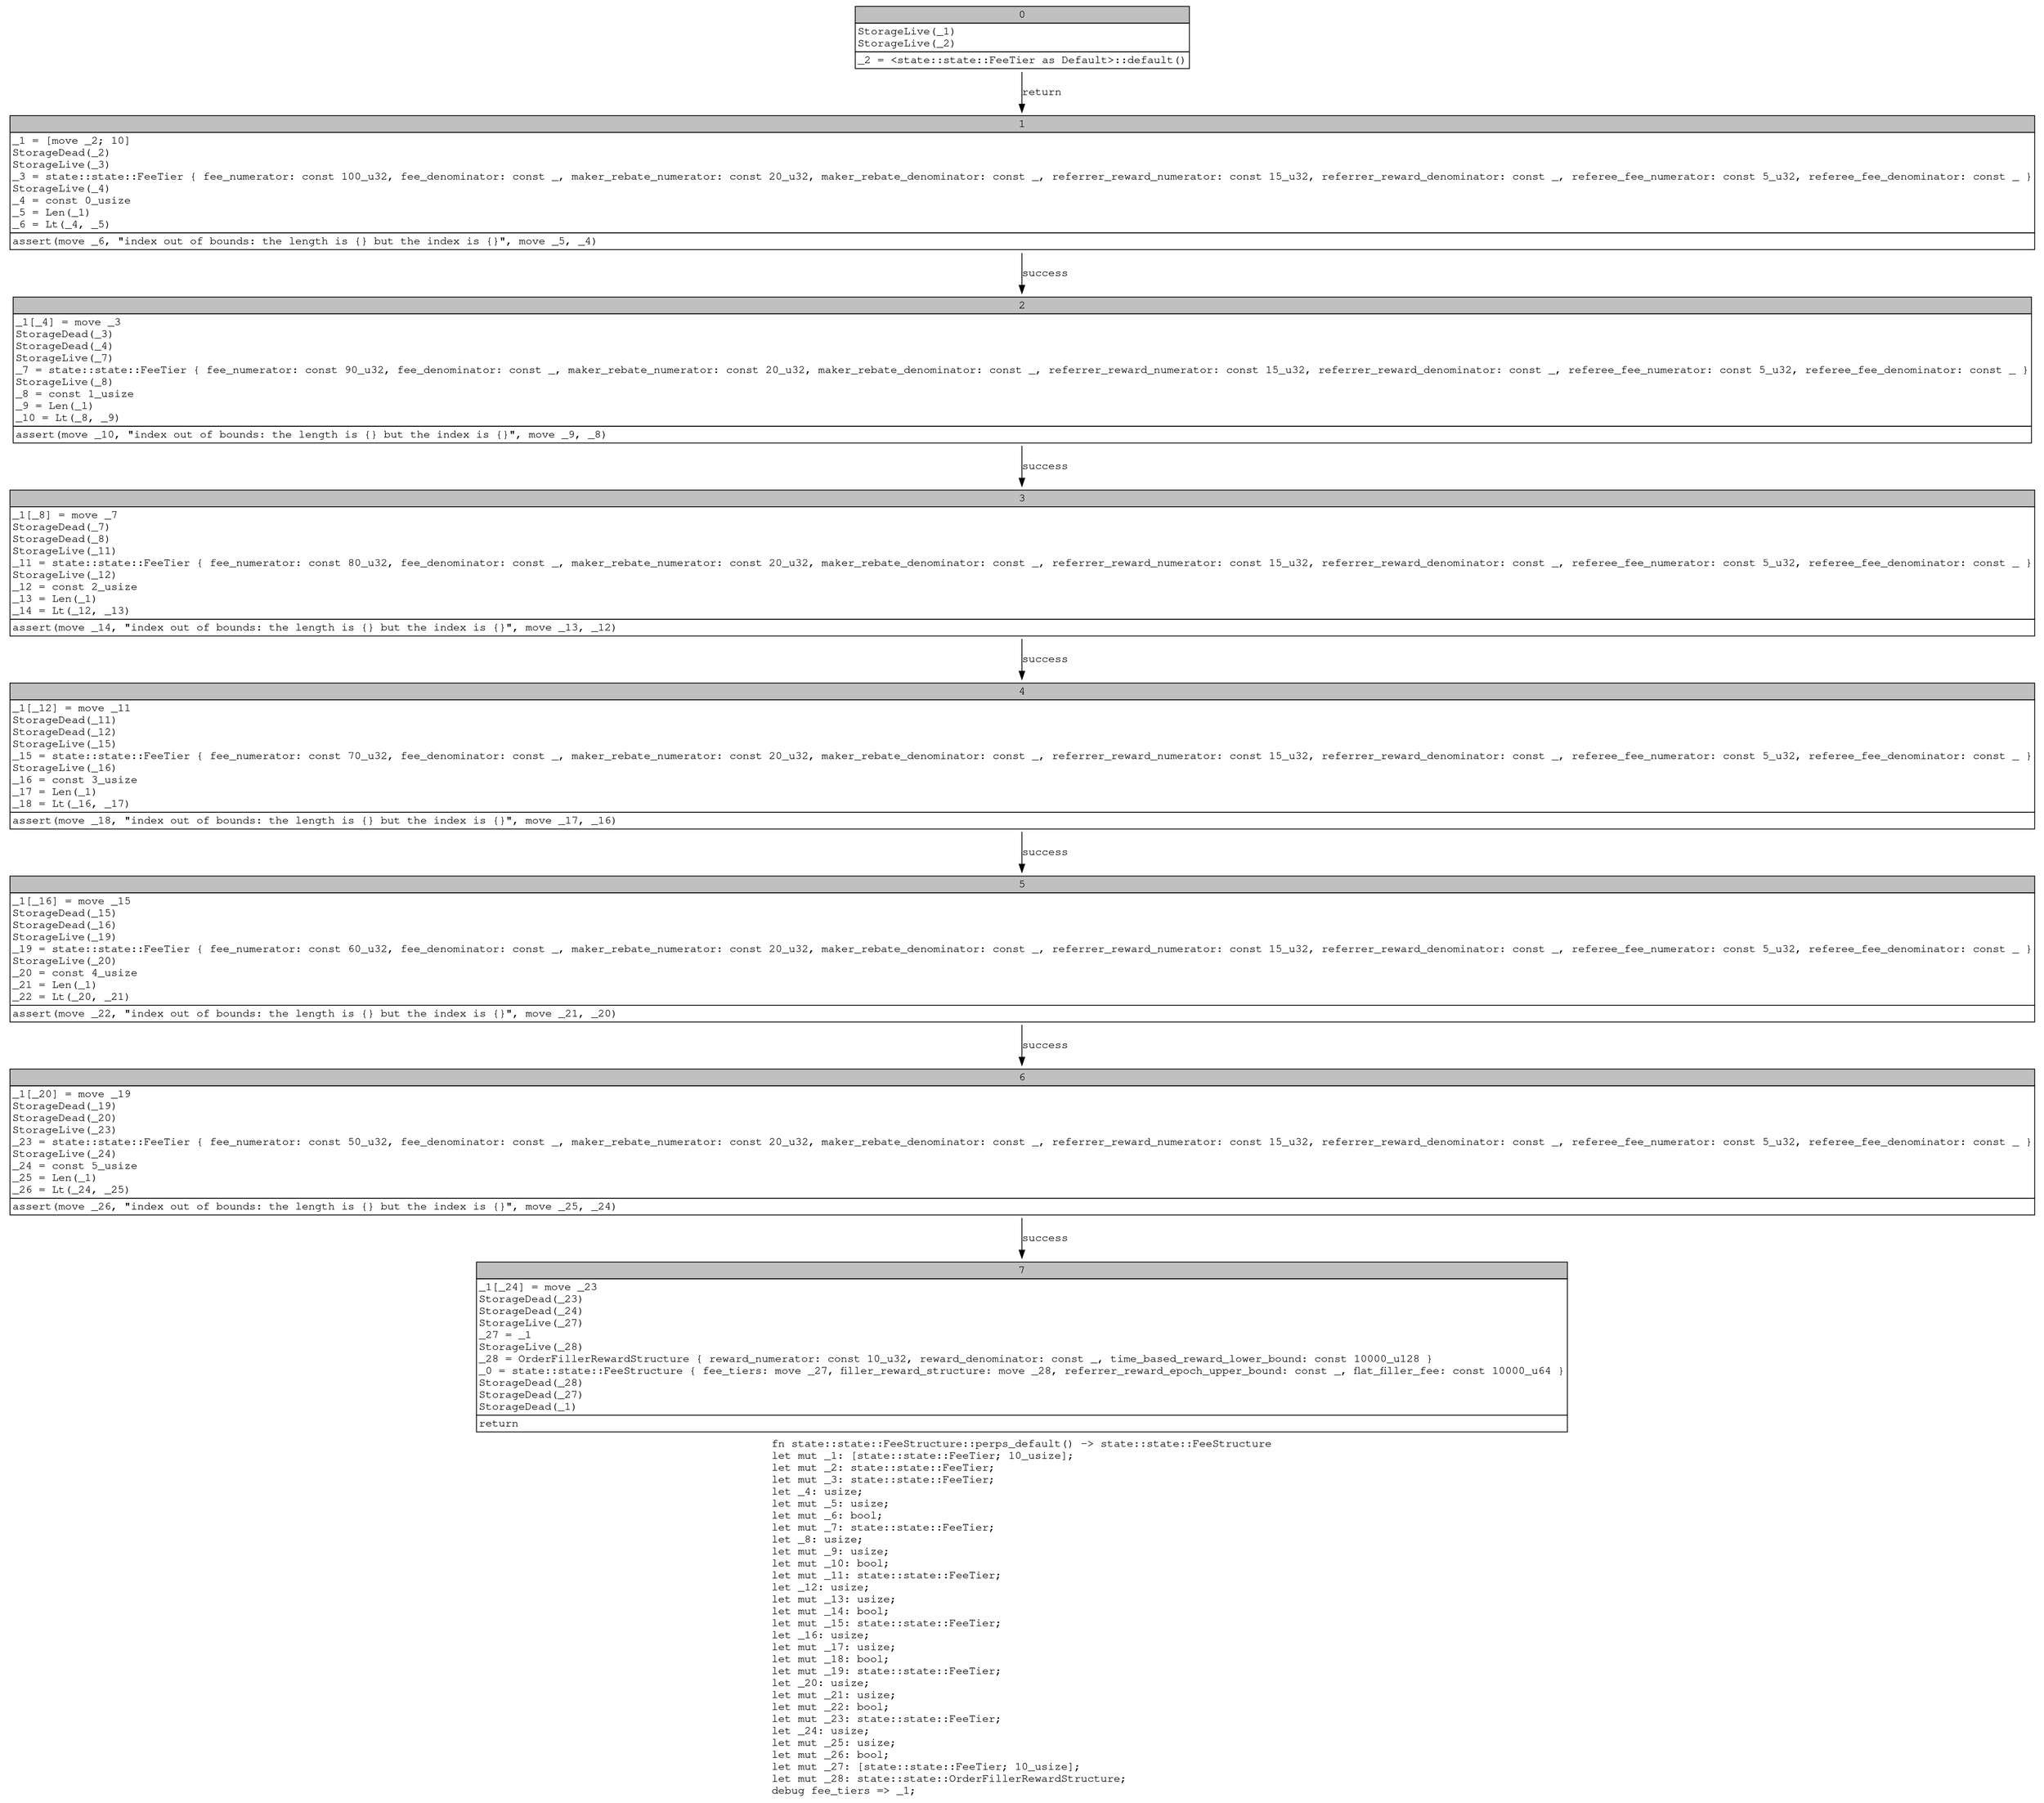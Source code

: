 digraph Mir_0_4185 {
    graph [fontname="Courier, monospace"];
    node [fontname="Courier, monospace"];
    edge [fontname="Courier, monospace"];
    label=<fn state::state::FeeStructure::perps_default() -&gt; state::state::FeeStructure<br align="left"/>let mut _1: [state::state::FeeTier; 10_usize];<br align="left"/>let mut _2: state::state::FeeTier;<br align="left"/>let mut _3: state::state::FeeTier;<br align="left"/>let _4: usize;<br align="left"/>let mut _5: usize;<br align="left"/>let mut _6: bool;<br align="left"/>let mut _7: state::state::FeeTier;<br align="left"/>let _8: usize;<br align="left"/>let mut _9: usize;<br align="left"/>let mut _10: bool;<br align="left"/>let mut _11: state::state::FeeTier;<br align="left"/>let _12: usize;<br align="left"/>let mut _13: usize;<br align="left"/>let mut _14: bool;<br align="left"/>let mut _15: state::state::FeeTier;<br align="left"/>let _16: usize;<br align="left"/>let mut _17: usize;<br align="left"/>let mut _18: bool;<br align="left"/>let mut _19: state::state::FeeTier;<br align="left"/>let _20: usize;<br align="left"/>let mut _21: usize;<br align="left"/>let mut _22: bool;<br align="left"/>let mut _23: state::state::FeeTier;<br align="left"/>let _24: usize;<br align="left"/>let mut _25: usize;<br align="left"/>let mut _26: bool;<br align="left"/>let mut _27: [state::state::FeeTier; 10_usize];<br align="left"/>let mut _28: state::state::OrderFillerRewardStructure;<br align="left"/>debug fee_tiers =&gt; _1;<br align="left"/>>;
    bb0__0_4185 [shape="none", label=<<table border="0" cellborder="1" cellspacing="0"><tr><td bgcolor="gray" align="center" colspan="1">0</td></tr><tr><td align="left" balign="left">StorageLive(_1)<br/>StorageLive(_2)<br/></td></tr><tr><td align="left">_2 = &lt;state::state::FeeTier as Default&gt;::default()</td></tr></table>>];
    bb1__0_4185 [shape="none", label=<<table border="0" cellborder="1" cellspacing="0"><tr><td bgcolor="gray" align="center" colspan="1">1</td></tr><tr><td align="left" balign="left">_1 = [move _2; 10]<br/>StorageDead(_2)<br/>StorageLive(_3)<br/>_3 = state::state::FeeTier { fee_numerator: const 100_u32, fee_denominator: const _, maker_rebate_numerator: const 20_u32, maker_rebate_denominator: const _, referrer_reward_numerator: const 15_u32, referrer_reward_denominator: const _, referee_fee_numerator: const 5_u32, referee_fee_denominator: const _ }<br/>StorageLive(_4)<br/>_4 = const 0_usize<br/>_5 = Len(_1)<br/>_6 = Lt(_4, _5)<br/></td></tr><tr><td align="left">assert(move _6, &quot;index out of bounds: the length is {} but the index is {}&quot;, move _5, _4)</td></tr></table>>];
    bb2__0_4185 [shape="none", label=<<table border="0" cellborder="1" cellspacing="0"><tr><td bgcolor="gray" align="center" colspan="1">2</td></tr><tr><td align="left" balign="left">_1[_4] = move _3<br/>StorageDead(_3)<br/>StorageDead(_4)<br/>StorageLive(_7)<br/>_7 = state::state::FeeTier { fee_numerator: const 90_u32, fee_denominator: const _, maker_rebate_numerator: const 20_u32, maker_rebate_denominator: const _, referrer_reward_numerator: const 15_u32, referrer_reward_denominator: const _, referee_fee_numerator: const 5_u32, referee_fee_denominator: const _ }<br/>StorageLive(_8)<br/>_8 = const 1_usize<br/>_9 = Len(_1)<br/>_10 = Lt(_8, _9)<br/></td></tr><tr><td align="left">assert(move _10, &quot;index out of bounds: the length is {} but the index is {}&quot;, move _9, _8)</td></tr></table>>];
    bb3__0_4185 [shape="none", label=<<table border="0" cellborder="1" cellspacing="0"><tr><td bgcolor="gray" align="center" colspan="1">3</td></tr><tr><td align="left" balign="left">_1[_8] = move _7<br/>StorageDead(_7)<br/>StorageDead(_8)<br/>StorageLive(_11)<br/>_11 = state::state::FeeTier { fee_numerator: const 80_u32, fee_denominator: const _, maker_rebate_numerator: const 20_u32, maker_rebate_denominator: const _, referrer_reward_numerator: const 15_u32, referrer_reward_denominator: const _, referee_fee_numerator: const 5_u32, referee_fee_denominator: const _ }<br/>StorageLive(_12)<br/>_12 = const 2_usize<br/>_13 = Len(_1)<br/>_14 = Lt(_12, _13)<br/></td></tr><tr><td align="left">assert(move _14, &quot;index out of bounds: the length is {} but the index is {}&quot;, move _13, _12)</td></tr></table>>];
    bb4__0_4185 [shape="none", label=<<table border="0" cellborder="1" cellspacing="0"><tr><td bgcolor="gray" align="center" colspan="1">4</td></tr><tr><td align="left" balign="left">_1[_12] = move _11<br/>StorageDead(_11)<br/>StorageDead(_12)<br/>StorageLive(_15)<br/>_15 = state::state::FeeTier { fee_numerator: const 70_u32, fee_denominator: const _, maker_rebate_numerator: const 20_u32, maker_rebate_denominator: const _, referrer_reward_numerator: const 15_u32, referrer_reward_denominator: const _, referee_fee_numerator: const 5_u32, referee_fee_denominator: const _ }<br/>StorageLive(_16)<br/>_16 = const 3_usize<br/>_17 = Len(_1)<br/>_18 = Lt(_16, _17)<br/></td></tr><tr><td align="left">assert(move _18, &quot;index out of bounds: the length is {} but the index is {}&quot;, move _17, _16)</td></tr></table>>];
    bb5__0_4185 [shape="none", label=<<table border="0" cellborder="1" cellspacing="0"><tr><td bgcolor="gray" align="center" colspan="1">5</td></tr><tr><td align="left" balign="left">_1[_16] = move _15<br/>StorageDead(_15)<br/>StorageDead(_16)<br/>StorageLive(_19)<br/>_19 = state::state::FeeTier { fee_numerator: const 60_u32, fee_denominator: const _, maker_rebate_numerator: const 20_u32, maker_rebate_denominator: const _, referrer_reward_numerator: const 15_u32, referrer_reward_denominator: const _, referee_fee_numerator: const 5_u32, referee_fee_denominator: const _ }<br/>StorageLive(_20)<br/>_20 = const 4_usize<br/>_21 = Len(_1)<br/>_22 = Lt(_20, _21)<br/></td></tr><tr><td align="left">assert(move _22, &quot;index out of bounds: the length is {} but the index is {}&quot;, move _21, _20)</td></tr></table>>];
    bb6__0_4185 [shape="none", label=<<table border="0" cellborder="1" cellspacing="0"><tr><td bgcolor="gray" align="center" colspan="1">6</td></tr><tr><td align="left" balign="left">_1[_20] = move _19<br/>StorageDead(_19)<br/>StorageDead(_20)<br/>StorageLive(_23)<br/>_23 = state::state::FeeTier { fee_numerator: const 50_u32, fee_denominator: const _, maker_rebate_numerator: const 20_u32, maker_rebate_denominator: const _, referrer_reward_numerator: const 15_u32, referrer_reward_denominator: const _, referee_fee_numerator: const 5_u32, referee_fee_denominator: const _ }<br/>StorageLive(_24)<br/>_24 = const 5_usize<br/>_25 = Len(_1)<br/>_26 = Lt(_24, _25)<br/></td></tr><tr><td align="left">assert(move _26, &quot;index out of bounds: the length is {} but the index is {}&quot;, move _25, _24)</td></tr></table>>];
    bb7__0_4185 [shape="none", label=<<table border="0" cellborder="1" cellspacing="0"><tr><td bgcolor="gray" align="center" colspan="1">7</td></tr><tr><td align="left" balign="left">_1[_24] = move _23<br/>StorageDead(_23)<br/>StorageDead(_24)<br/>StorageLive(_27)<br/>_27 = _1<br/>StorageLive(_28)<br/>_28 = OrderFillerRewardStructure { reward_numerator: const 10_u32, reward_denominator: const _, time_based_reward_lower_bound: const 10000_u128 }<br/>_0 = state::state::FeeStructure { fee_tiers: move _27, filler_reward_structure: move _28, referrer_reward_epoch_upper_bound: const _, flat_filler_fee: const 10000_u64 }<br/>StorageDead(_28)<br/>StorageDead(_27)<br/>StorageDead(_1)<br/></td></tr><tr><td align="left">return</td></tr></table>>];
    bb0__0_4185 -> bb1__0_4185 [label="return"];
    bb1__0_4185 -> bb2__0_4185 [label="success"];
    bb2__0_4185 -> bb3__0_4185 [label="success"];
    bb3__0_4185 -> bb4__0_4185 [label="success"];
    bb4__0_4185 -> bb5__0_4185 [label="success"];
    bb5__0_4185 -> bb6__0_4185 [label="success"];
    bb6__0_4185 -> bb7__0_4185 [label="success"];
}
